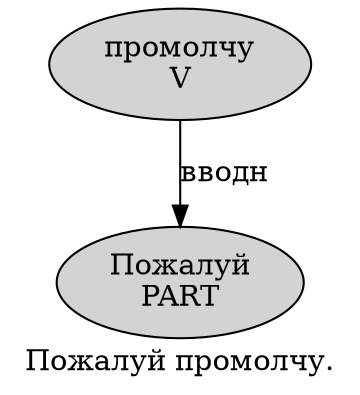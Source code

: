 digraph SENTENCE_3879 {
	graph [label="Пожалуй промолчу."]
	node [style=filled]
		0 [label="Пожалуй
PART" color="" fillcolor=lightgray penwidth=1 shape=ellipse]
		1 [label="промолчу
V" color="" fillcolor=lightgray penwidth=1 shape=ellipse]
			1 -> 0 [label="вводн"]
}